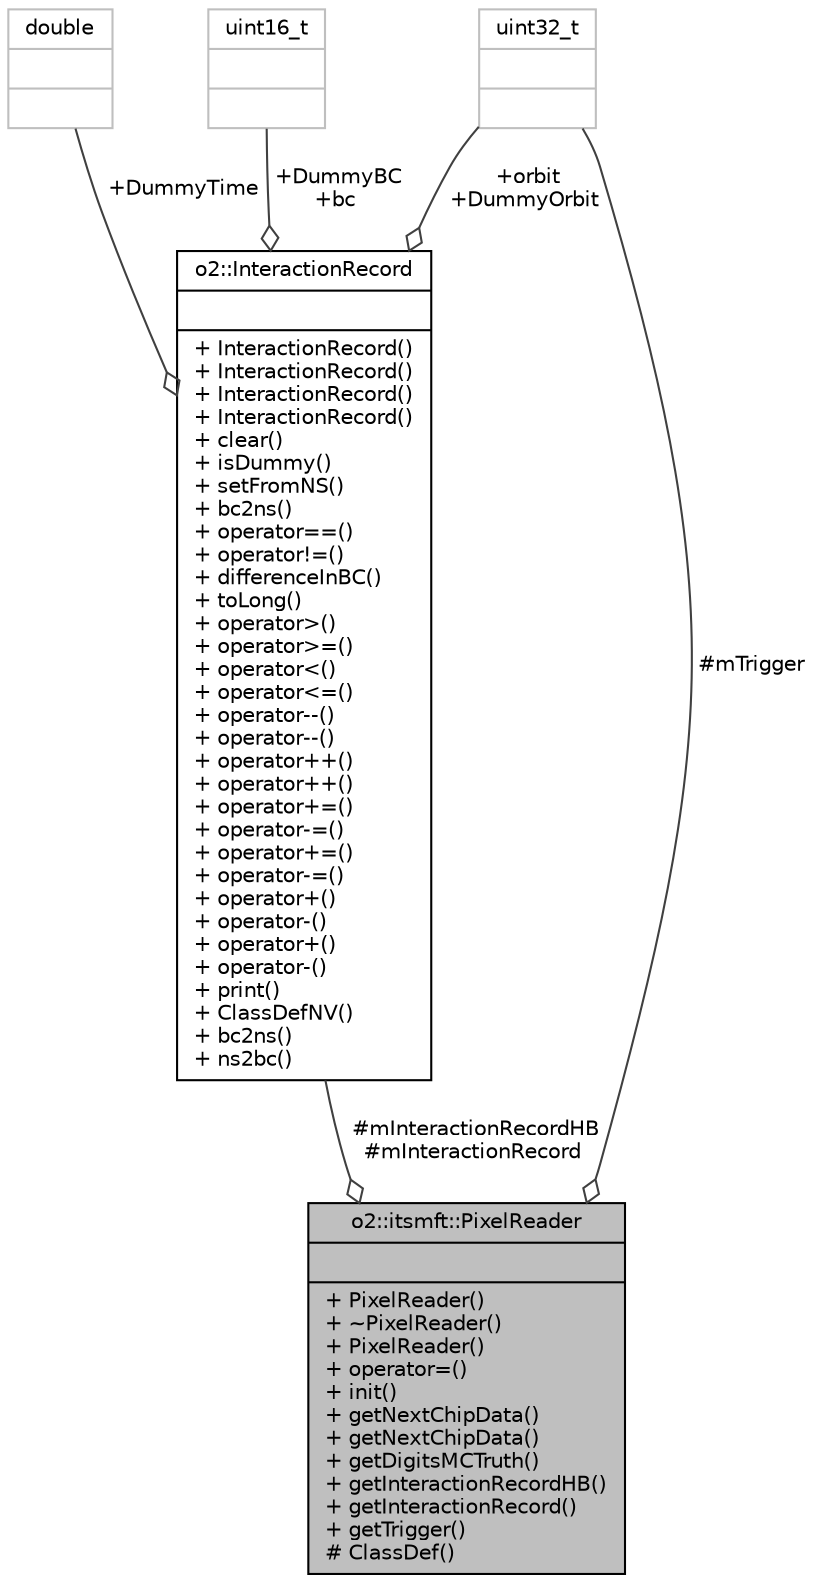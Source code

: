 digraph "o2::itsmft::PixelReader"
{
 // INTERACTIVE_SVG=YES
  bgcolor="transparent";
  edge [fontname="Helvetica",fontsize="10",labelfontname="Helvetica",labelfontsize="10"];
  node [fontname="Helvetica",fontsize="10",shape=record];
  Node4 [label="{o2::itsmft::PixelReader\n||+ PixelReader()\l+ ~PixelReader()\l+ PixelReader()\l+ operator=()\l+ init()\l+ getNextChipData()\l+ getNextChipData()\l+ getDigitsMCTruth()\l+ getInteractionRecordHB()\l+ getInteractionRecord()\l+ getTrigger()\l# ClassDef()\l}",height=0.2,width=0.4,color="black", fillcolor="grey75", style="filled", fontcolor="black"];
  Node5 -> Node4 [color="grey25",fontsize="10",style="solid",label=" #mInteractionRecordHB\n#mInteractionRecord" ,arrowhead="odiamond",fontname="Helvetica"];
  Node5 [label="{o2::InteractionRecord\n||+ InteractionRecord()\l+ InteractionRecord()\l+ InteractionRecord()\l+ InteractionRecord()\l+ clear()\l+ isDummy()\l+ setFromNS()\l+ bc2ns()\l+ operator==()\l+ operator!=()\l+ differenceInBC()\l+ toLong()\l+ operator\>()\l+ operator\>=()\l+ operator\<()\l+ operator\<=()\l+ operator--()\l+ operator--()\l+ operator++()\l+ operator++()\l+ operator+=()\l+ operator-=()\l+ operator+=()\l+ operator-=()\l+ operator+()\l+ operator-()\l+ operator+()\l+ operator-()\l+ print()\l+ ClassDefNV()\l+ bc2ns()\l+ ns2bc()\l}",height=0.2,width=0.4,color="black",URL="$d1/d21/structo2_1_1InteractionRecord.html"];
  Node6 -> Node5 [color="grey25",fontsize="10",style="solid",label=" +DummyTime" ,arrowhead="odiamond",fontname="Helvetica"];
  Node6 [label="{double\n||}",height=0.2,width=0.4,color="grey75"];
  Node7 -> Node5 [color="grey25",fontsize="10",style="solid",label=" +DummyBC\n+bc" ,arrowhead="odiamond",fontname="Helvetica"];
  Node7 [label="{uint16_t\n||}",height=0.2,width=0.4,color="grey75"];
  Node8 -> Node5 [color="grey25",fontsize="10",style="solid",label=" +orbit\n+DummyOrbit" ,arrowhead="odiamond",fontname="Helvetica"];
  Node8 [label="{uint32_t\n||}",height=0.2,width=0.4,color="grey75"];
  Node8 -> Node4 [color="grey25",fontsize="10",style="solid",label=" #mTrigger" ,arrowhead="odiamond",fontname="Helvetica"];
}

